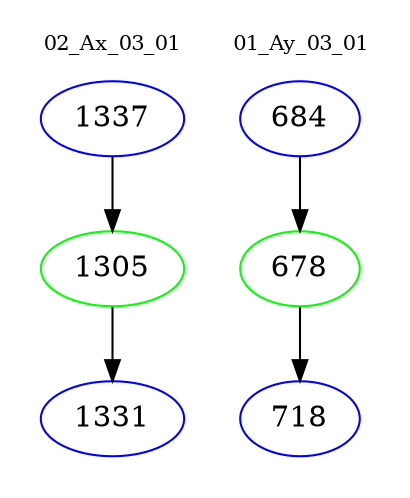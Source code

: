 digraph{
subgraph cluster_0 {
color = white
label = "02_Ax_03_01";
fontsize=10;
T0_1337 [label="1337", color="blue"]
T0_1337 -> T0_1305 [color="black"]
T0_1305 [label="1305", color="green"]
T0_1305 -> T0_1331 [color="black"]
T0_1331 [label="1331", color="blue"]
}
subgraph cluster_1 {
color = white
label = "01_Ay_03_01";
fontsize=10;
T1_684 [label="684", color="blue"]
T1_684 -> T1_678 [color="black"]
T1_678 [label="678", color="green"]
T1_678 -> T1_718 [color="black"]
T1_718 [label="718", color="blue"]
}
}
